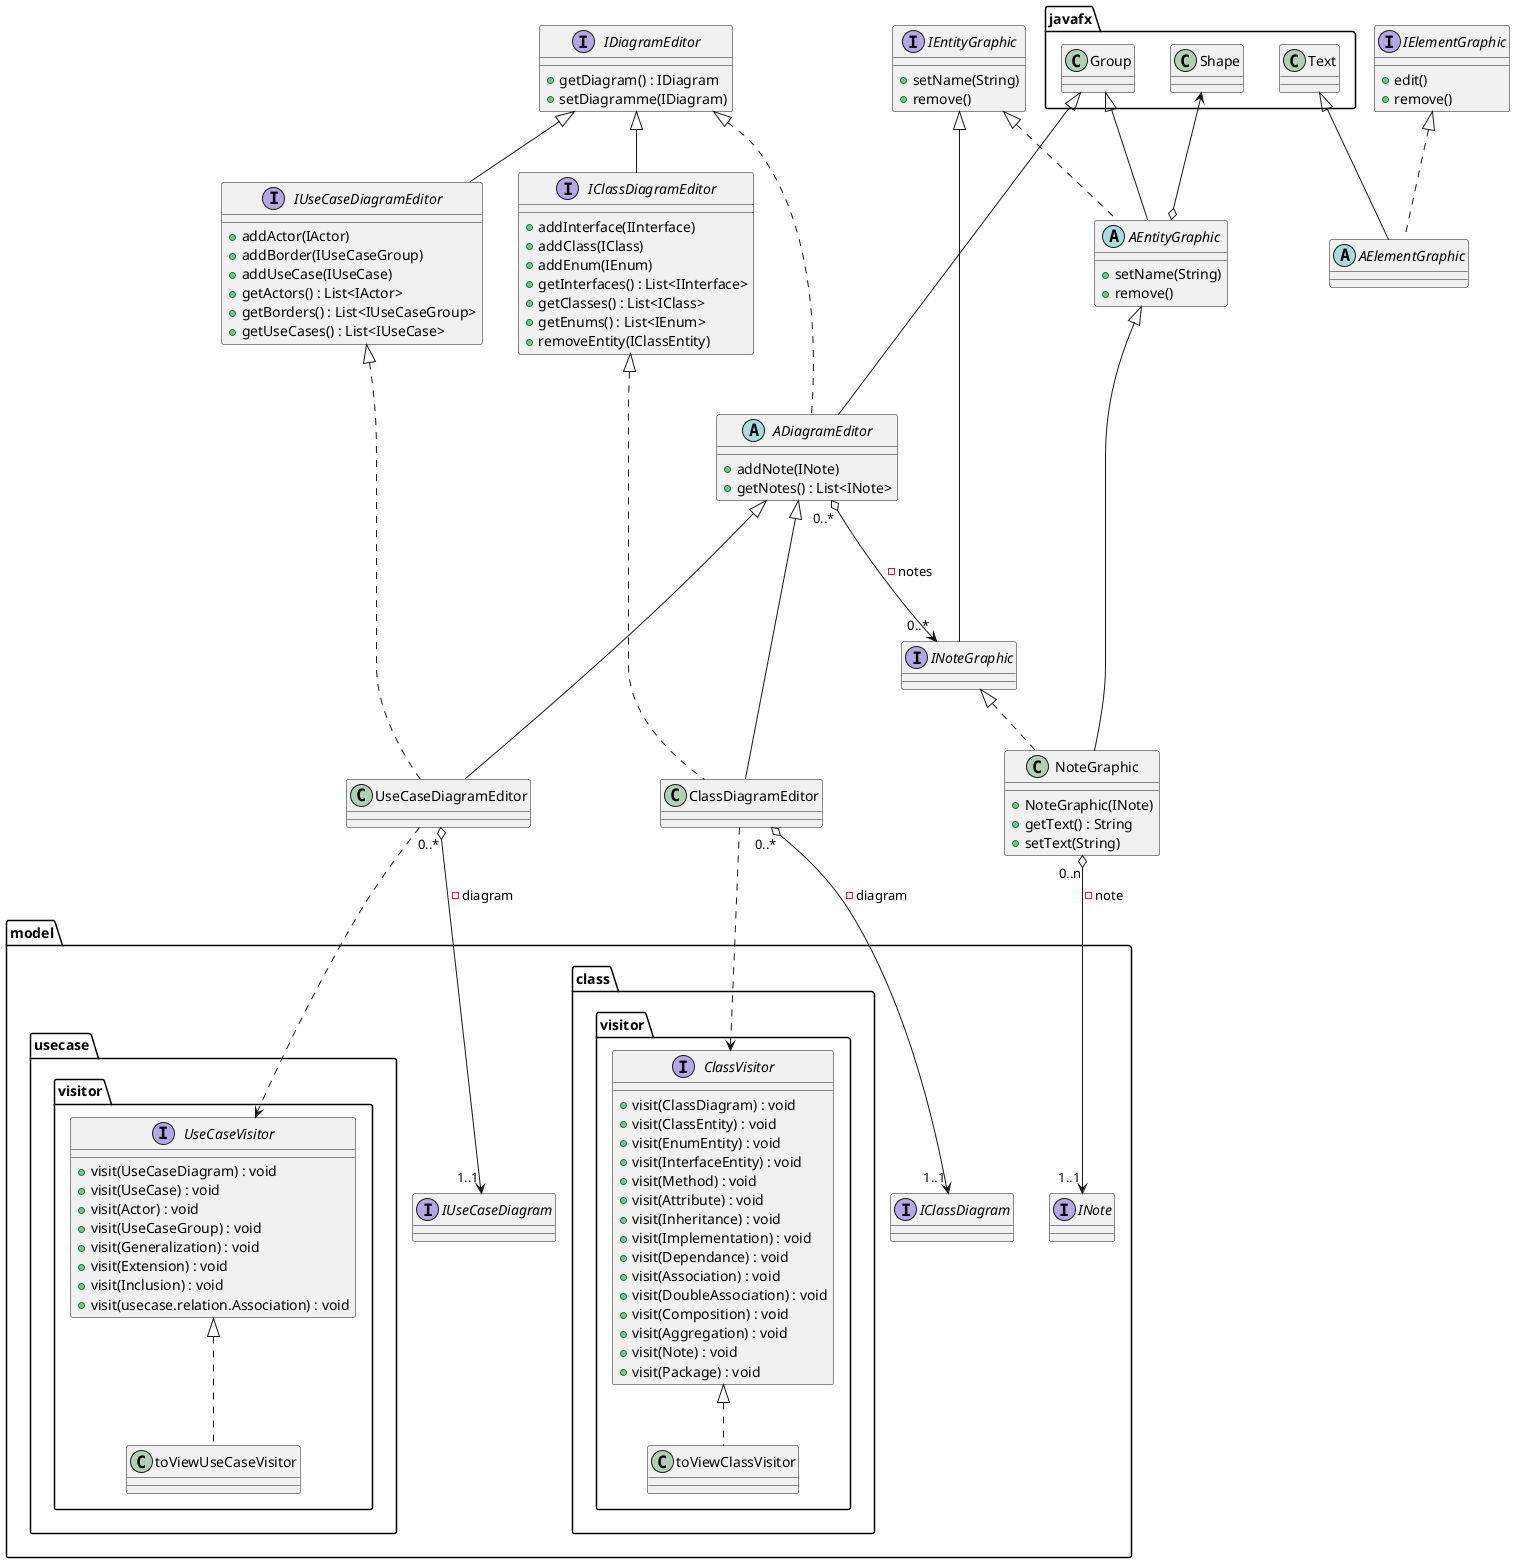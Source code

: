@startuml

interface IDiagramEditor
interface IClassDiagramEditor
interface IUseCaseDiagramEditor
abstract ADiagramEditor
class ClassDiagramEditor
class UseCaseDiagramEditor

interface IElementGraphic
interface IEntityGraphic
interface INoteGraphic
class NoteGraphic
abstract AEntityGraphic
abstract AElementGraphic

package javafx {
    class Text
    class Shape
    class Group
}

package model {
    interface IClassDiagram
    interface IUseCaseDiagram
    interface INote
}

'-----------------------------
'---------DEFINITIONS
'----------------------------- 

interface IDiagramEditor {
    + getDiagram() : IDiagram
    + setDiagramme(IDiagram) 
} 

abstract ADiagramEditor {
    + addNote(INote)
    + getNotes() : List<INote>
}

interface IClassDiagramEditor {
    + addInterface(IInterface) 
    + addClass(IClass)
    + addEnum(IEnum)
    + getInterfaces() : List<IInterface>
    + getClasses() : List<IClass>
    + getEnums() : List<IEnum>
    + removeEntity(IClassEntity) 
}

interface IUseCaseDiagramEditor {
    + addActor(IActor) 
    + addBorder(IUseCaseGroup)
    + addUseCase(IUseCase)
    + getActors() : List<IActor>
    + getBorders() : List<IUseCaseGroup>
    + getUseCases() : List<IUseCase>
}

/'
interface ISequenceDiagramEditor {
    + addActor(IActor) 
    + addSequenceEntity(ISequenceEntity)
    + addAlternativeBlock(AlternativeBlock)
    + addLoopBlock(LoopBlock)
    + addIterativeBlock(IterativeBlock)
    + addStrictBlock(StrictBlock)
    + addParalleleBlock(ParalleleBlock)
    + getActors() : List<IActor>
    + getSequenceEntities(ISequenceEntity) : List<ISequenceEntity>
    + getAlternativeBlocks(AlternativeBlock) : List<AlternativeBlock>
    + getLoopBlocks(LoopBlock) : List<LoopBlock>
    + getIterativeBlocks(IterativeBlock) : List<IterativeBlock>
    + getStrictBlocks(StrictBlock) : List<StrictBlock>
    + getParalleleBlocks(ParalleleBlock) : List<ParalleleBlock>
}
'/

class NoteGraphic {
    + NoteGraphic(INote)
    + getText() : String
    + setText(String)
}

interface IEntityGraphic {
     + setName(String)
     + remove()
}

abstract AEntityGraphic {
     + setName(String)
     + remove()
}

interface IElementGraphic {
     + edit()
     + remove()
}


'-----------------------------
'---------RELATIONS
'-----------------------------

IDiagramEditor <|-- IClassDiagramEditor
IDiagramEditor <|-- IUseCaseDiagramEditor
'IDiagramEditor <|-- ISequenceDiagramEditor
IDiagramEditor <|... ADiagramEditor
ADiagramEditor <|-- ClassDiagramEditor
ADiagramEditor <|-- UseCaseDiagramEditor
'ADiagramEditor <|-- SequenceDiagramEditor
IClassDiagramEditor <|.. ClassDiagramEditor
IUseCaseDiagramEditor <|.. UseCaseDiagramEditor
' ISequenceDiagramEditor <|.. SequenceDiagramEditor
Group <|--- ADiagramEditor
ClassDiagramEditor "0..*" o--> "1..1" IClassDiagram : -diagram
UseCaseDiagramEditor "0..*" o--> "1..1" IUseCaseDiagram : -diagram
'SequenceDiagramEditor "0..*" o--> "1..1" ISequenceDiagram : -diagram
ADiagramEditor "0..*" o---> "0..*" INoteGraphic : -notes

IEntityGraphic <|.. AEntityGraphic
INoteGraphic <|.. NoteGraphic
IEntityGraphic <|-- INoteGraphic
NoteGraphic "0..n" o--> "1..1" INote : -note
AEntityGraphic <|-- NoteGraphic
Group <|-- AEntityGraphic
Shape <--o AEntityGraphic
IElementGraphic <|.. AElementGraphic
Text <|-- AElementGraphic

package model.class.visitor { 
    interface ClassVisitor {
                    +visit(ClassDiagram) : void
                    +visit(ClassEntity) : void
                    +visit(EnumEntity) : void
                    +visit(InterfaceEntity) : void
                    +visit(Method) : void
                    +visit(Attribute) : void
                    +visit(Inheritance) : void
                    +visit(Implementation) : void
                    +visit(Dependance) : void
                    +visit(Association) : void
                    +visit(DoubleAssociation) : void
                    +visit(Composition) : void
                    +visit(Aggregation) : void
                    +visit(Note) : void
                    +visit(Package) : void
            }
    class toViewClassVisitor implements ClassVisitor
    ClassDiagramEditor ..> ClassVisitor
}


package model.usecase.visitor { 	
	interface UseCaseVisitor {
		+visit(UseCaseDiagram) : void
		+visit(UseCase) : void
		+visit(Actor) : void
		+visit(UseCaseGroup) : void
		+visit(Generalization) : void
		+visit(Extension) : void
		+visit(Inclusion) : void
		+visit(usecase.relation.Association) : void
	}
	class toViewUseCaseVisitor implements UseCaseVisitor
}

UseCaseDiagramEditor ..> UseCaseVisitor


@enduml
